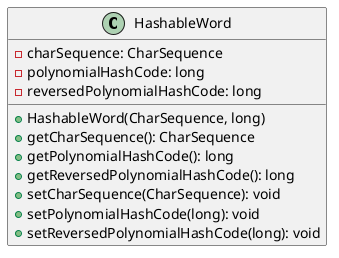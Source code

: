 @startuml

    class HashableWord {
        -charSequence: CharSequence
        -polynomialHashCode: long
        -reversedPolynomialHashCode: long
        +HashableWord(CharSequence, long)
        +getCharSequence(): CharSequence
        +getPolynomialHashCode(): long
        +getReversedPolynomialHashCode(): long
        +setCharSequence(CharSequence): void
        +setPolynomialHashCode(long): void
        +setReversedPolynomialHashCode(long): void
    }

@enduml
